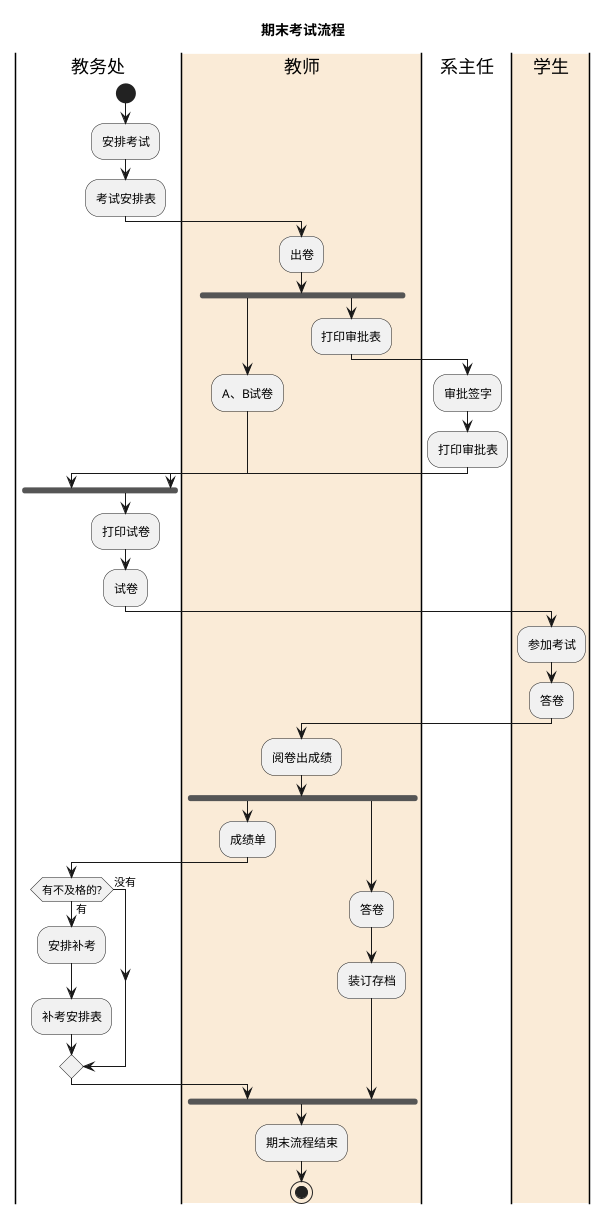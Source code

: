 @startuml
title:期末考试流程
|教务处|
start
:安排考试;
:考试安排表;
|#AntiqueWhite|教师|
:出卷;
fork
    :A、B试卷;
fork again
    :打印审批表;
    |系主任|
    :审批签字;
    :打印审批表;
    |教务处|
end fork
:打印试卷;
:试卷;
|#AntiqueWhite|学生|
:参加考试;
:答卷;
|教师|
:阅卷出成绩;
fork
    :成绩单;
    |教务处|
    if(有不及格的?);
    ->有;
    :安排补考;
    :补考安排表;
    else(没有);
    endif
fork again
  |教师|
  :答卷;
  :装订存档;
end fork
:期末流程结束;
stop
@enduml